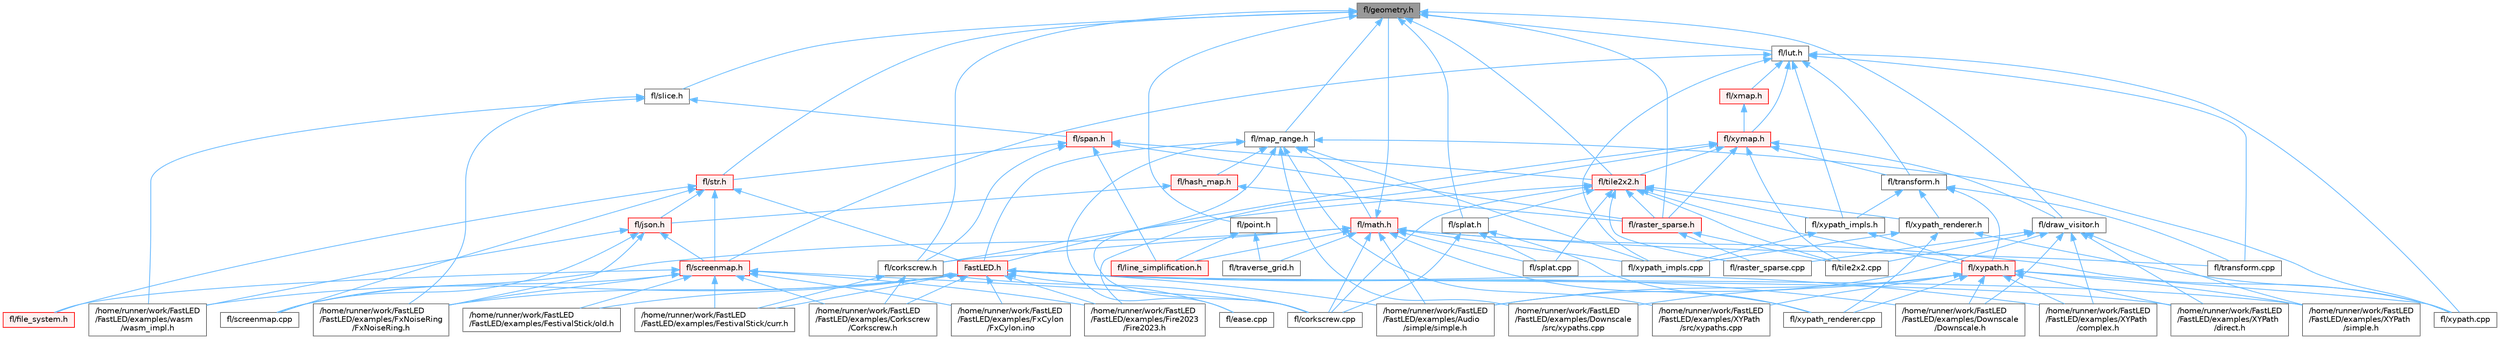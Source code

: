 digraph "fl/geometry.h"
{
 // INTERACTIVE_SVG=YES
 // LATEX_PDF_SIZE
  bgcolor="transparent";
  edge [fontname=Helvetica,fontsize=10,labelfontname=Helvetica,labelfontsize=10];
  node [fontname=Helvetica,fontsize=10,shape=box,height=0.2,width=0.4];
  Node1 [id="Node000001",label="fl/geometry.h",height=0.2,width=0.4,color="gray40", fillcolor="grey60", style="filled", fontcolor="black",tooltip=" "];
  Node1 -> Node2 [id="edge1_Node000001_Node000002",dir="back",color="steelblue1",style="solid",tooltip=" "];
  Node2 [id="Node000002",label="fl/corkscrew.h",height=0.2,width=0.4,color="grey40", fillcolor="white", style="filled",URL="$d1/dd4/src_2fl_2corkscrew_8h.html",tooltip="Corkscrew LED strip projection and rendering."];
  Node2 -> Node3 [id="edge2_Node000002_Node000003",dir="back",color="steelblue1",style="solid",tooltip=" "];
  Node3 [id="Node000003",label="/home/runner/work/FastLED\l/FastLED/examples/Corkscrew\l/Corkscrew.h",height=0.2,width=0.4,color="grey40", fillcolor="white", style="filled",URL="$df/d40/examples_2_corkscrew_2corkscrew_8h.html",tooltip=" "];
  Node2 -> Node4 [id="edge3_Node000002_Node000004",dir="back",color="steelblue1",style="solid",tooltip=" "];
  Node4 [id="Node000004",label="/home/runner/work/FastLED\l/FastLED/examples/FestivalStick/curr.h",height=0.2,width=0.4,color="grey40", fillcolor="white", style="filled",URL="$d4/d06/curr_8h.html",tooltip=" "];
  Node2 -> Node5 [id="edge4_Node000002_Node000005",dir="back",color="steelblue1",style="solid",tooltip=" "];
  Node5 [id="Node000005",label="fl/corkscrew.cpp",height=0.2,width=0.4,color="grey40", fillcolor="white", style="filled",URL="$d3/d9b/corkscrew_8cpp.html",tooltip=" "];
  Node1 -> Node6 [id="edge5_Node000001_Node000006",dir="back",color="steelblue1",style="solid",tooltip=" "];
  Node6 [id="Node000006",label="fl/draw_visitor.h",height=0.2,width=0.4,color="grey40", fillcolor="white", style="filled",URL="$d0/d4f/draw__visitor_8h.html",tooltip=" "];
  Node6 -> Node7 [id="edge6_Node000006_Node000007",dir="back",color="steelblue1",style="solid",tooltip=" "];
  Node7 [id="Node000007",label="/home/runner/work/FastLED\l/FastLED/examples/Audio\l/simple/simple.h",height=0.2,width=0.4,color="grey40", fillcolor="white", style="filled",URL="$db/d49/_audio_2simple_2simple_8h.html",tooltip=" "];
  Node6 -> Node8 [id="edge7_Node000006_Node000008",dir="back",color="steelblue1",style="solid",tooltip=" "];
  Node8 [id="Node000008",label="/home/runner/work/FastLED\l/FastLED/examples/Downscale\l/Downscale.h",height=0.2,width=0.4,color="grey40", fillcolor="white", style="filled",URL="$d6/d1a/examples_2_downscale_2downscale_8h.html",tooltip=" "];
  Node6 -> Node9 [id="edge8_Node000006_Node000009",dir="back",color="steelblue1",style="solid",tooltip=" "];
  Node9 [id="Node000009",label="/home/runner/work/FastLED\l/FastLED/examples/XYPath\l/complex.h",height=0.2,width=0.4,color="grey40", fillcolor="white", style="filled",URL="$d7/d3b/complex_8h.html",tooltip=" "];
  Node6 -> Node10 [id="edge9_Node000006_Node000010",dir="back",color="steelblue1",style="solid",tooltip=" "];
  Node10 [id="Node000010",label="/home/runner/work/FastLED\l/FastLED/examples/XYPath\l/direct.h",height=0.2,width=0.4,color="grey40", fillcolor="white", style="filled",URL="$d6/daf/direct_8h.html",tooltip=" "];
  Node6 -> Node11 [id="edge10_Node000006_Node000011",dir="back",color="steelblue1",style="solid",tooltip=" "];
  Node11 [id="Node000011",label="/home/runner/work/FastLED\l/FastLED/examples/XYPath\l/simple.h",height=0.2,width=0.4,color="grey40", fillcolor="white", style="filled",URL="$d3/d52/_x_y_path_2simple_8h.html",tooltip=" "];
  Node6 -> Node12 [id="edge11_Node000006_Node000012",dir="back",color="steelblue1",style="solid",tooltip=" "];
  Node12 [id="Node000012",label="fl/raster_sparse.cpp",height=0.2,width=0.4,color="grey40", fillcolor="white", style="filled",URL="$d7/d58/raster__sparse_8cpp.html",tooltip=" "];
  Node6 -> Node13 [id="edge12_Node000006_Node000013",dir="back",color="steelblue1",style="solid",tooltip=" "];
  Node13 [id="Node000013",label="fl/tile2x2.cpp",height=0.2,width=0.4,color="grey40", fillcolor="white", style="filled",URL="$db/d15/tile2x2_8cpp.html",tooltip=" "];
  Node1 -> Node14 [id="edge13_Node000001_Node000014",dir="back",color="steelblue1",style="solid",tooltip=" "];
  Node14 [id="Node000014",label="fl/lut.h",height=0.2,width=0.4,color="grey40", fillcolor="white", style="filled",URL="$db/d54/lut_8h.html",tooltip=" "];
  Node14 -> Node15 [id="edge14_Node000014_Node000015",dir="back",color="steelblue1",style="solid",tooltip=" "];
  Node15 [id="Node000015",label="fl/screenmap.h",height=0.2,width=0.4,color="red", fillcolor="#FFF0F0", style="filled",URL="$d7/d97/screenmap_8h.html",tooltip=" "];
  Node15 -> Node3 [id="edge15_Node000015_Node000003",dir="back",color="steelblue1",style="solid",tooltip=" "];
  Node15 -> Node4 [id="edge16_Node000015_Node000004",dir="back",color="steelblue1",style="solid",tooltip=" "];
  Node15 -> Node16 [id="edge17_Node000015_Node000016",dir="back",color="steelblue1",style="solid",tooltip=" "];
  Node16 [id="Node000016",label="/home/runner/work/FastLED\l/FastLED/examples/FestivalStick/old.h",height=0.2,width=0.4,color="grey40", fillcolor="white", style="filled",URL="$d7/da1/old_8h.html",tooltip=" "];
  Node15 -> Node17 [id="edge18_Node000015_Node000017",dir="back",color="steelblue1",style="solid",tooltip=" "];
  Node17 [id="Node000017",label="/home/runner/work/FastLED\l/FastLED/examples/Fire2023\l/Fire2023.h",height=0.2,width=0.4,color="grey40", fillcolor="white", style="filled",URL="$de/d71/_fire2023_8h.html",tooltip=" "];
  Node15 -> Node18 [id="edge19_Node000015_Node000018",dir="back",color="steelblue1",style="solid",tooltip=" "];
  Node18 [id="Node000018",label="/home/runner/work/FastLED\l/FastLED/examples/FxCylon\l/FxCylon.ino",height=0.2,width=0.4,color="grey40", fillcolor="white", style="filled",URL="$db/d86/_fx_cylon_8ino.html",tooltip="Cylon eye effect with ScreenMap."];
  Node15 -> Node21 [id="edge20_Node000015_Node000021",dir="back",color="steelblue1",style="solid",tooltip=" "];
  Node21 [id="Node000021",label="/home/runner/work/FastLED\l/FastLED/examples/FxNoiseRing\l/FxNoiseRing.h",height=0.2,width=0.4,color="grey40", fillcolor="white", style="filled",URL="$d5/d77/_fx_noise_ring_8h.html",tooltip=" "];
  Node15 -> Node5 [id="edge21_Node000015_Node000005",dir="back",color="steelblue1",style="solid",tooltip=" "];
  Node15 -> Node180 [id="edge22_Node000015_Node000180",dir="back",color="steelblue1",style="solid",tooltip=" "];
  Node180 [id="Node000180",label="fl/file_system.h",height=0.2,width=0.4,color="red", fillcolor="#FFF0F0", style="filled",URL="$d6/d8d/file__system_8h.html",tooltip=" "];
  Node15 -> Node188 [id="edge23_Node000015_Node000188",dir="back",color="steelblue1",style="solid",tooltip=" "];
  Node188 [id="Node000188",label="fl/screenmap.cpp",height=0.2,width=0.4,color="grey40", fillcolor="white", style="filled",URL="$d9/d6f/screenmap_8cpp.html",tooltip=" "];
  Node14 -> Node190 [id="edge24_Node000014_Node000190",dir="back",color="steelblue1",style="solid",tooltip=" "];
  Node190 [id="Node000190",label="fl/transform.cpp",height=0.2,width=0.4,color="grey40", fillcolor="white", style="filled",URL="$d8/d8c/transform_8cpp.html",tooltip=" "];
  Node14 -> Node191 [id="edge25_Node000014_Node000191",dir="back",color="steelblue1",style="solid",tooltip=" "];
  Node191 [id="Node000191",label="fl/transform.h",height=0.2,width=0.4,color="grey40", fillcolor="white", style="filled",URL="$d2/d80/transform_8h.html",tooltip=" "];
  Node191 -> Node190 [id="edge26_Node000191_Node000190",dir="back",color="steelblue1",style="solid",tooltip=" "];
  Node191 -> Node192 [id="edge27_Node000191_Node000192",dir="back",color="steelblue1",style="solid",tooltip=" "];
  Node192 [id="Node000192",label="fl/xypath.h",height=0.2,width=0.4,color="red", fillcolor="#FFF0F0", style="filled",URL="$d5/df2/xypath_8h.html",tooltip=" "];
  Node192 -> Node7 [id="edge28_Node000192_Node000007",dir="back",color="steelblue1",style="solid",tooltip=" "];
  Node192 -> Node8 [id="edge29_Node000192_Node000008",dir="back",color="steelblue1",style="solid",tooltip=" "];
  Node192 -> Node193 [id="edge30_Node000192_Node000193",dir="back",color="steelblue1",style="solid",tooltip=" "];
  Node193 [id="Node000193",label="/home/runner/work/FastLED\l/FastLED/examples/Downscale\l/src/xypaths.cpp",height=0.2,width=0.4,color="grey40", fillcolor="white", style="filled",URL="$dd/d96/_downscale_2src_2xypaths_8cpp.html",tooltip=" "];
  Node192 -> Node9 [id="edge31_Node000192_Node000009",dir="back",color="steelblue1",style="solid",tooltip=" "];
  Node192 -> Node10 [id="edge32_Node000192_Node000010",dir="back",color="steelblue1",style="solid",tooltip=" "];
  Node192 -> Node11 [id="edge33_Node000192_Node000011",dir="back",color="steelblue1",style="solid",tooltip=" "];
  Node192 -> Node195 [id="edge34_Node000192_Node000195",dir="back",color="steelblue1",style="solid",tooltip=" "];
  Node195 [id="Node000195",label="/home/runner/work/FastLED\l/FastLED/examples/XYPath\l/src/xypaths.cpp",height=0.2,width=0.4,color="grey40", fillcolor="white", style="filled",URL="$d8/d55/_x_y_path_2src_2xypaths_8cpp.html",tooltip=" "];
  Node192 -> Node197 [id="edge35_Node000192_Node000197",dir="back",color="steelblue1",style="solid",tooltip=" "];
  Node197 [id="Node000197",label="fl/xypath.cpp",height=0.2,width=0.4,color="grey40", fillcolor="white", style="filled",URL="$d4/d78/xypath_8cpp.html",tooltip=" "];
  Node192 -> Node198 [id="edge36_Node000192_Node000198",dir="back",color="steelblue1",style="solid",tooltip=" "];
  Node198 [id="Node000198",label="fl/xypath_renderer.cpp",height=0.2,width=0.4,color="grey40", fillcolor="white", style="filled",URL="$d2/d31/xypath__renderer_8cpp.html",tooltip=" "];
  Node191 -> Node199 [id="edge37_Node000191_Node000199",dir="back",color="steelblue1",style="solid",tooltip=" "];
  Node199 [id="Node000199",label="fl/xypath_impls.h",height=0.2,width=0.4,color="grey40", fillcolor="white", style="filled",URL="$d8/d5f/xypath__impls_8h.html",tooltip=" "];
  Node199 -> Node192 [id="edge38_Node000199_Node000192",dir="back",color="steelblue1",style="solid",tooltip=" "];
  Node199 -> Node200 [id="edge39_Node000199_Node000200",dir="back",color="steelblue1",style="solid",tooltip=" "];
  Node200 [id="Node000200",label="fl/xypath_impls.cpp",height=0.2,width=0.4,color="grey40", fillcolor="white", style="filled",URL="$d4/db1/xypath__impls_8cpp.html",tooltip=" "];
  Node191 -> Node201 [id="edge40_Node000191_Node000201",dir="back",color="steelblue1",style="solid",tooltip=" "];
  Node201 [id="Node000201",label="fl/xypath_renderer.h",height=0.2,width=0.4,color="grey40", fillcolor="white", style="filled",URL="$d2/d88/xypath__renderer_8h.html",tooltip=" "];
  Node201 -> Node197 [id="edge41_Node000201_Node000197",dir="back",color="steelblue1",style="solid",tooltip=" "];
  Node201 -> Node200 [id="edge42_Node000201_Node000200",dir="back",color="steelblue1",style="solid",tooltip=" "];
  Node201 -> Node198 [id="edge43_Node000201_Node000198",dir="back",color="steelblue1",style="solid",tooltip=" "];
  Node14 -> Node202 [id="edge44_Node000014_Node000202",dir="back",color="steelblue1",style="solid",tooltip=" "];
  Node202 [id="Node000202",label="fl/xmap.h",height=0.2,width=0.4,color="red", fillcolor="#FFF0F0", style="filled",URL="$dd/dcc/xmap_8h.html",tooltip=" "];
  Node202 -> Node204 [id="edge45_Node000202_Node000204",dir="back",color="steelblue1",style="solid",tooltip=" "];
  Node204 [id="Node000204",label="fl/xymap.h",height=0.2,width=0.4,color="red", fillcolor="#FFF0F0", style="filled",URL="$da/d61/xymap_8h.html",tooltip=" "];
  Node204 -> Node17 [id="edge46_Node000204_Node000017",dir="back",color="steelblue1",style="solid",tooltip=" "];
  Node204 -> Node30 [id="edge47_Node000204_Node000030",dir="back",color="steelblue1",style="solid",tooltip=" "];
  Node30 [id="Node000030",label="FastLED.h",height=0.2,width=0.4,color="red", fillcolor="#FFF0F0", style="filled",URL="$db/d97/_fast_l_e_d_8h.html",tooltip="central include file for FastLED, defines the CFastLED class/object"];
  Node30 -> Node7 [id="edge48_Node000030_Node000007",dir="back",color="steelblue1",style="solid",tooltip=" "];
  Node30 -> Node3 [id="edge49_Node000030_Node000003",dir="back",color="steelblue1",style="solid",tooltip=" "];
  Node30 -> Node8 [id="edge50_Node000030_Node000008",dir="back",color="steelblue1",style="solid",tooltip=" "];
  Node30 -> Node4 [id="edge51_Node000030_Node000004",dir="back",color="steelblue1",style="solid",tooltip=" "];
  Node30 -> Node16 [id="edge52_Node000030_Node000016",dir="back",color="steelblue1",style="solid",tooltip=" "];
  Node30 -> Node17 [id="edge53_Node000030_Node000017",dir="back",color="steelblue1",style="solid",tooltip=" "];
  Node30 -> Node18 [id="edge54_Node000030_Node000018",dir="back",color="steelblue1",style="solid",tooltip=" "];
  Node30 -> Node21 [id="edge55_Node000030_Node000021",dir="back",color="steelblue1",style="solid",tooltip=" "];
  Node30 -> Node9 [id="edge56_Node000030_Node000009",dir="back",color="steelblue1",style="solid",tooltip=" "];
  Node30 -> Node10 [id="edge57_Node000030_Node000010",dir="back",color="steelblue1",style="solid",tooltip=" "];
  Node30 -> Node11 [id="edge58_Node000030_Node000011",dir="back",color="steelblue1",style="solid",tooltip=" "];
  Node30 -> Node112 [id="edge59_Node000030_Node000112",dir="back",color="steelblue1",style="solid",tooltip=" "];
  Node112 [id="Node000112",label="/home/runner/work/FastLED\l/FastLED/examples/wasm\l/wasm_impl.h",height=0.2,width=0.4,color="grey40", fillcolor="white", style="filled",URL="$da/d40/wasm__impl_8h.html",tooltip=" "];
  Node30 -> Node129 [id="edge60_Node000030_Node000129",dir="back",color="steelblue1",style="solid",tooltip=" "];
  Node129 [id="Node000129",label="fl/ease.cpp",height=0.2,width=0.4,color="grey40", fillcolor="white", style="filled",URL="$d4/d85/ease_8cpp.html",tooltip=" "];
  Node204 -> Node6 [id="edge61_Node000204_Node000006",dir="back",color="steelblue1",style="solid",tooltip=" "];
  Node204 -> Node216 [id="edge62_Node000204_Node000216",dir="back",color="steelblue1",style="solid",tooltip=" "];
  Node216 [id="Node000216",label="fl/raster_sparse.h",height=0.2,width=0.4,color="red", fillcolor="#FFF0F0", style="filled",URL="$d4/df9/raster__sparse_8h.html",tooltip=" "];
  Node216 -> Node12 [id="edge63_Node000216_Node000012",dir="back",color="steelblue1",style="solid",tooltip=" "];
  Node216 -> Node13 [id="edge64_Node000216_Node000013",dir="back",color="steelblue1",style="solid",tooltip=" "];
  Node204 -> Node13 [id="edge65_Node000204_Node000013",dir="back",color="steelblue1",style="solid",tooltip=" "];
  Node204 -> Node219 [id="edge66_Node000204_Node000219",dir="back",color="steelblue1",style="solid",tooltip=" "];
  Node219 [id="Node000219",label="fl/tile2x2.h",height=0.2,width=0.4,color="red", fillcolor="#FFF0F0", style="filled",URL="$d2/db4/tile2x2_8h.html",tooltip=" "];
  Node219 -> Node5 [id="edge67_Node000219_Node000005",dir="back",color="steelblue1",style="solid",tooltip=" "];
  Node219 -> Node2 [id="edge68_Node000219_Node000002",dir="back",color="steelblue1",style="solid",tooltip=" "];
  Node219 -> Node12 [id="edge69_Node000219_Node000012",dir="back",color="steelblue1",style="solid",tooltip=" "];
  Node219 -> Node216 [id="edge70_Node000219_Node000216",dir="back",color="steelblue1",style="solid",tooltip=" "];
  Node219 -> Node220 [id="edge71_Node000219_Node000220",dir="back",color="steelblue1",style="solid",tooltip=" "];
  Node220 [id="Node000220",label="fl/splat.cpp",height=0.2,width=0.4,color="grey40", fillcolor="white", style="filled",URL="$da/dbe/splat_8cpp.html",tooltip=" "];
  Node219 -> Node221 [id="edge72_Node000219_Node000221",dir="back",color="steelblue1",style="solid",tooltip=" "];
  Node221 [id="Node000221",label="fl/splat.h",height=0.2,width=0.4,color="grey40", fillcolor="white", style="filled",URL="$d3/daf/splat_8h.html",tooltip=" "];
  Node221 -> Node5 [id="edge73_Node000221_Node000005",dir="back",color="steelblue1",style="solid",tooltip=" "];
  Node221 -> Node220 [id="edge74_Node000221_Node000220",dir="back",color="steelblue1",style="solid",tooltip=" "];
  Node221 -> Node198 [id="edge75_Node000221_Node000198",dir="back",color="steelblue1",style="solid",tooltip=" "];
  Node219 -> Node13 [id="edge76_Node000219_Node000013",dir="back",color="steelblue1",style="solid",tooltip=" "];
  Node219 -> Node192 [id="edge77_Node000219_Node000192",dir="back",color="steelblue1",style="solid",tooltip=" "];
  Node219 -> Node199 [id="edge78_Node000219_Node000199",dir="back",color="steelblue1",style="solid",tooltip=" "];
  Node219 -> Node201 [id="edge79_Node000219_Node000201",dir="back",color="steelblue1",style="solid",tooltip=" "];
  Node204 -> Node191 [id="edge80_Node000204_Node000191",dir="back",color="steelblue1",style="solid",tooltip=" "];
  Node14 -> Node204 [id="edge81_Node000014_Node000204",dir="back",color="steelblue1",style="solid",tooltip=" "];
  Node14 -> Node197 [id="edge82_Node000014_Node000197",dir="back",color="steelblue1",style="solid",tooltip=" "];
  Node14 -> Node200 [id="edge83_Node000014_Node000200",dir="back",color="steelblue1",style="solid",tooltip=" "];
  Node14 -> Node199 [id="edge84_Node000014_Node000199",dir="back",color="steelblue1",style="solid",tooltip=" "];
  Node1 -> Node239 [id="edge85_Node000001_Node000239",dir="back",color="steelblue1",style="solid",tooltip=" "];
  Node239 [id="Node000239",label="fl/map_range.h",height=0.2,width=0.4,color="grey40", fillcolor="white", style="filled",URL="$d1/d47/map__range_8h.html",tooltip=" "];
  Node239 -> Node193 [id="edge86_Node000239_Node000193",dir="back",color="steelblue1",style="solid",tooltip=" "];
  Node239 -> Node195 [id="edge87_Node000239_Node000195",dir="back",color="steelblue1",style="solid",tooltip=" "];
  Node239 -> Node30 [id="edge88_Node000239_Node000030",dir="back",color="steelblue1",style="solid",tooltip=" "];
  Node239 -> Node5 [id="edge89_Node000239_Node000005",dir="back",color="steelblue1",style="solid",tooltip=" "];
  Node239 -> Node129 [id="edge90_Node000239_Node000129",dir="back",color="steelblue1",style="solid",tooltip=" "];
  Node239 -> Node240 [id="edge91_Node000239_Node000240",dir="back",color="steelblue1",style="solid",tooltip=" "];
  Node240 [id="Node000240",label="fl/hash_map.h",height=0.2,width=0.4,color="red", fillcolor="#FFF0F0", style="filled",URL="$d6/d13/hash__map_8h.html",tooltip=" "];
  Node240 -> Node248 [id="edge92_Node000240_Node000248",dir="back",color="steelblue1",style="solid",tooltip=" "];
  Node248 [id="Node000248",label="fl/json.h",height=0.2,width=0.4,color="red", fillcolor="#FFF0F0", style="filled",URL="$d7/d91/fl_2json_8h.html",tooltip="FastLED's Elegant JSON Library: fl::Json"];
  Node248 -> Node21 [id="edge93_Node000248_Node000021",dir="back",color="steelblue1",style="solid",tooltip=" "];
  Node248 -> Node112 [id="edge94_Node000248_Node000112",dir="back",color="steelblue1",style="solid",tooltip=" "];
  Node248 -> Node188 [id="edge95_Node000248_Node000188",dir="back",color="steelblue1",style="solid",tooltip=" "];
  Node248 -> Node15 [id="edge96_Node000248_Node000015",dir="back",color="steelblue1",style="solid",tooltip=" "];
  Node240 -> Node216 [id="edge97_Node000240_Node000216",dir="back",color="steelblue1",style="solid",tooltip=" "];
  Node239 -> Node251 [id="edge98_Node000239_Node000251",dir="back",color="steelblue1",style="solid",tooltip=" "];
  Node251 [id="Node000251",label="fl/math.h",height=0.2,width=0.4,color="red", fillcolor="#FFF0F0", style="filled",URL="$df/db1/math_8h.html",tooltip=" "];
  Node251 -> Node7 [id="edge99_Node000251_Node000007",dir="back",color="steelblue1",style="solid",tooltip=" "];
  Node251 -> Node5 [id="edge100_Node000251_Node000005",dir="back",color="steelblue1",style="solid",tooltip=" "];
  Node251 -> Node2 [id="edge101_Node000251_Node000002",dir="back",color="steelblue1",style="solid",tooltip=" "];
  Node251 -> Node1 [id="edge102_Node000251_Node000001",dir="back",color="steelblue1",style="solid",tooltip=" "];
  Node251 -> Node259 [id="edge103_Node000251_Node000259",dir="back",color="steelblue1",style="solid",tooltip=" "];
  Node259 [id="Node000259",label="fl/line_simplification.h",height=0.2,width=0.4,color="red", fillcolor="#FFF0F0", style="filled",URL="$d8/da7/line__simplification_8h.html",tooltip=" "];
  Node251 -> Node188 [id="edge104_Node000251_Node000188",dir="back",color="steelblue1",style="solid",tooltip=" "];
  Node251 -> Node220 [id="edge105_Node000251_Node000220",dir="back",color="steelblue1",style="solid",tooltip=" "];
  Node251 -> Node190 [id="edge106_Node000251_Node000190",dir="back",color="steelblue1",style="solid",tooltip=" "];
  Node251 -> Node261 [id="edge107_Node000251_Node000261",dir="back",color="steelblue1",style="solid",tooltip=" "];
  Node261 [id="Node000261",label="fl/traverse_grid.h",height=0.2,width=0.4,color="grey40", fillcolor="white", style="filled",URL="$d9/d42/traverse__grid_8h.html",tooltip=" "];
  Node251 -> Node197 [id="edge108_Node000251_Node000197",dir="back",color="steelblue1",style="solid",tooltip=" "];
  Node251 -> Node200 [id="edge109_Node000251_Node000200",dir="back",color="steelblue1",style="solid",tooltip=" "];
  Node251 -> Node198 [id="edge110_Node000251_Node000198",dir="back",color="steelblue1",style="solid",tooltip=" "];
  Node239 -> Node197 [id="edge111_Node000239_Node000197",dir="back",color="steelblue1",style="solid",tooltip=" "];
  Node239 -> Node200 [id="edge112_Node000239_Node000200",dir="back",color="steelblue1",style="solid",tooltip=" "];
  Node1 -> Node270 [id="edge113_Node000001_Node000270",dir="back",color="steelblue1",style="solid",tooltip=" "];
  Node270 [id="Node000270",label="fl/point.h",height=0.2,width=0.4,color="grey40", fillcolor="white", style="filled",URL="$d2/d91/point_8h.html",tooltip=" "];
  Node270 -> Node259 [id="edge114_Node000270_Node000259",dir="back",color="steelblue1",style="solid",tooltip=" "];
  Node270 -> Node261 [id="edge115_Node000270_Node000261",dir="back",color="steelblue1",style="solid",tooltip=" "];
  Node1 -> Node216 [id="edge116_Node000001_Node000216",dir="back",color="steelblue1",style="solid",tooltip=" "];
  Node1 -> Node271 [id="edge117_Node000001_Node000271",dir="back",color="steelblue1",style="solid",tooltip=" "];
  Node271 [id="Node000271",label="fl/slice.h",height=0.2,width=0.4,color="grey40", fillcolor="white", style="filled",URL="$d0/d48/slice_8h.html",tooltip=" "];
  Node271 -> Node21 [id="edge118_Node000271_Node000021",dir="back",color="steelblue1",style="solid",tooltip=" "];
  Node271 -> Node112 [id="edge119_Node000271_Node000112",dir="back",color="steelblue1",style="solid",tooltip=" "];
  Node271 -> Node272 [id="edge120_Node000271_Node000272",dir="back",color="steelblue1",style="solid",tooltip=" "];
  Node272 [id="Node000272",label="fl/span.h",height=0.2,width=0.4,color="red", fillcolor="#FFF0F0", style="filled",URL="$d4/d7a/span_8h.html",tooltip=" "];
  Node272 -> Node2 [id="edge121_Node000272_Node000002",dir="back",color="steelblue1",style="solid",tooltip=" "];
  Node272 -> Node259 [id="edge122_Node000272_Node000259",dir="back",color="steelblue1",style="solid",tooltip=" "];
  Node272 -> Node216 [id="edge123_Node000272_Node000216",dir="back",color="steelblue1",style="solid",tooltip=" "];
  Node272 -> Node277 [id="edge124_Node000272_Node000277",dir="back",color="steelblue1",style="solid",tooltip=" "];
  Node277 [id="Node000277",label="fl/str.h",height=0.2,width=0.4,color="red", fillcolor="#FFF0F0", style="filled",URL="$d1/d93/str_8h.html",tooltip=" "];
  Node277 -> Node30 [id="edge125_Node000277_Node000030",dir="back",color="steelblue1",style="solid",tooltip=" "];
  Node277 -> Node180 [id="edge126_Node000277_Node000180",dir="back",color="steelblue1",style="solid",tooltip=" "];
  Node277 -> Node248 [id="edge127_Node000277_Node000248",dir="back",color="steelblue1",style="solid",tooltip=" "];
  Node277 -> Node188 [id="edge128_Node000277_Node000188",dir="back",color="steelblue1",style="solid",tooltip=" "];
  Node277 -> Node15 [id="edge129_Node000277_Node000015",dir="back",color="steelblue1",style="solid",tooltip=" "];
  Node272 -> Node219 [id="edge130_Node000272_Node000219",dir="back",color="steelblue1",style="solid",tooltip=" "];
  Node1 -> Node221 [id="edge131_Node000001_Node000221",dir="back",color="steelblue1",style="solid",tooltip=" "];
  Node1 -> Node277 [id="edge132_Node000001_Node000277",dir="back",color="steelblue1",style="solid",tooltip=" "];
  Node1 -> Node219 [id="edge133_Node000001_Node000219",dir="back",color="steelblue1",style="solid",tooltip=" "];
}
